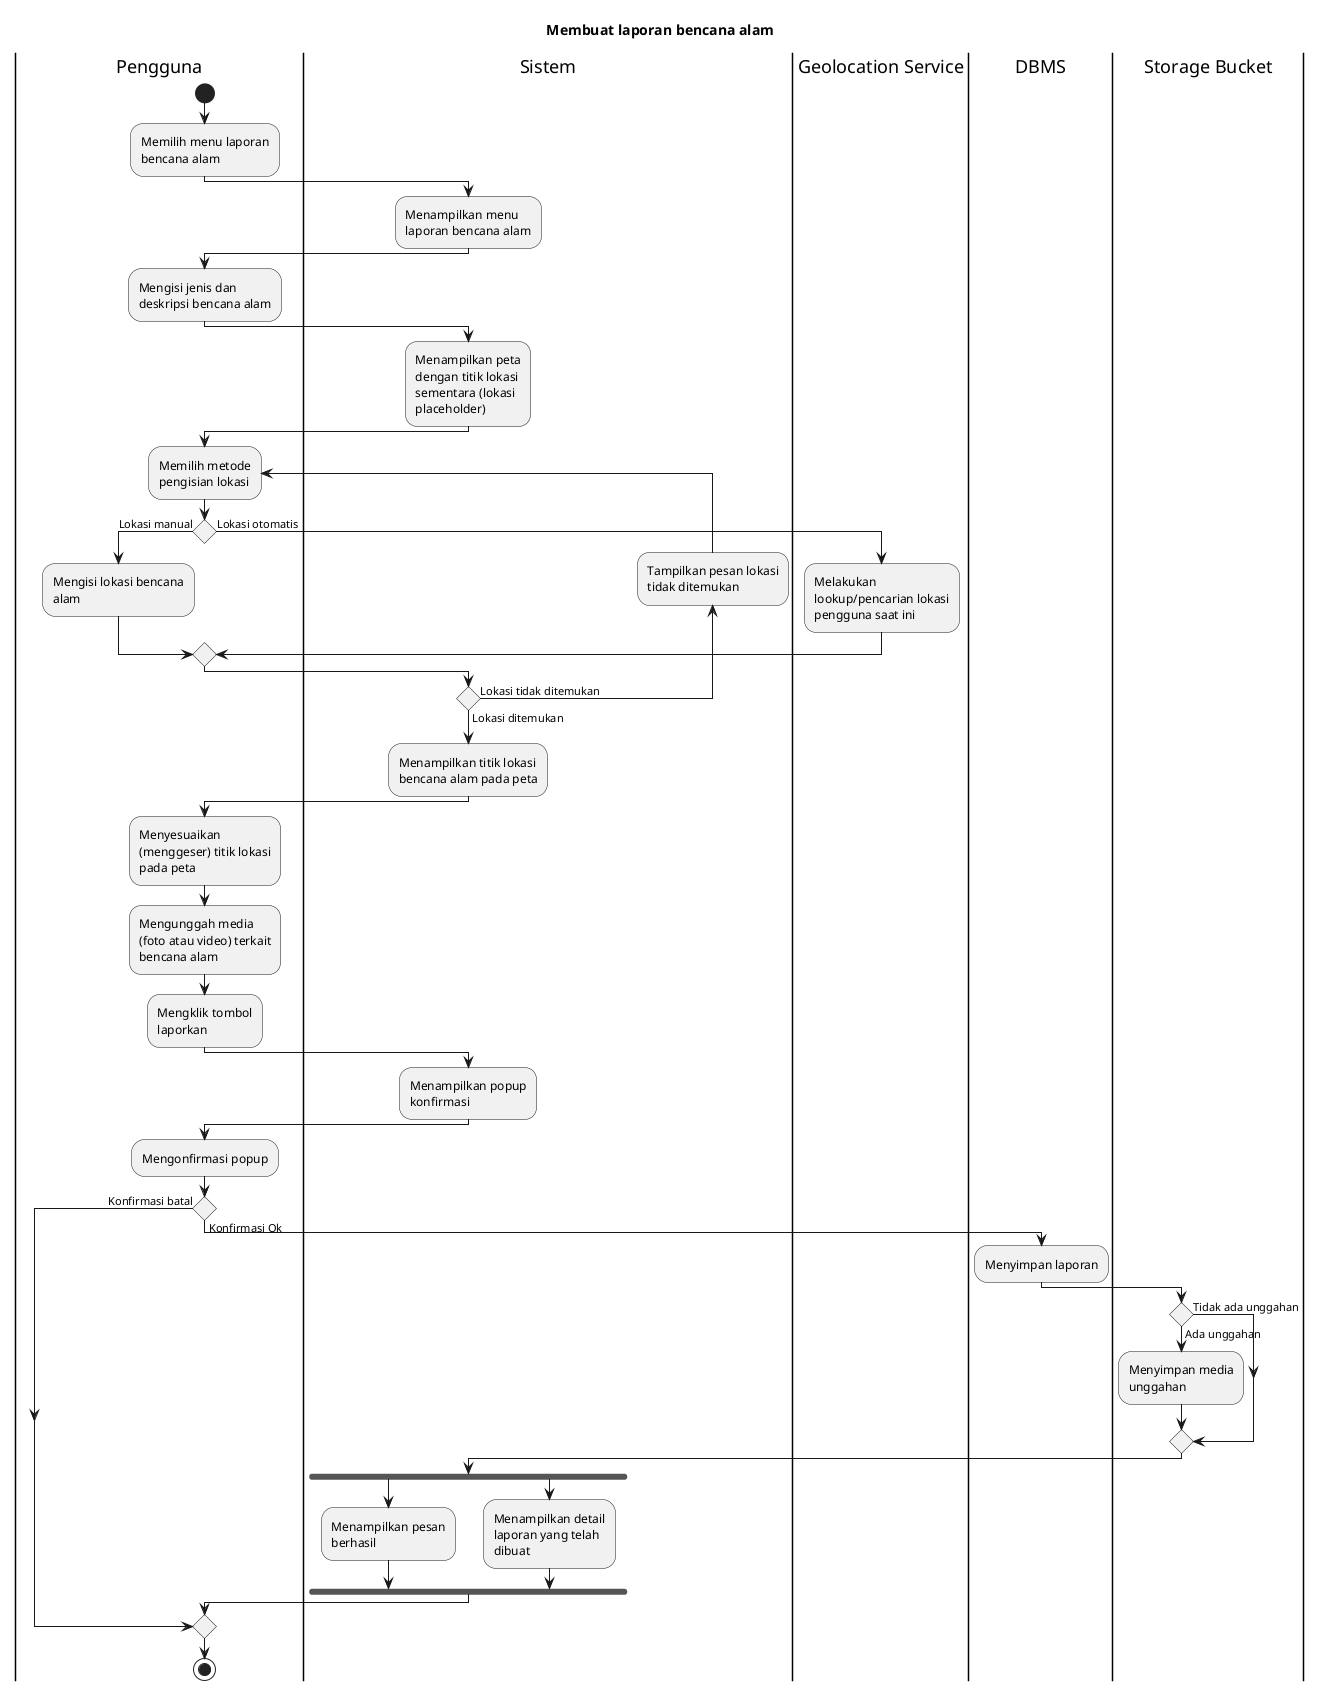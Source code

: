 @startuml UC-MAP-017 - Membuat laporan bencana alam
skinparam wrapWidth 140

title Membuat laporan bencana alam
 
|Pengguna|
start
:Memilih menu laporan bencana alam;

|Sistem|
:Menampilkan menu laporan bencana alam;

|Pengguna|
:Mengisi jenis dan deskripsi bencana alam;

|Sistem|
:Menampilkan peta dengan titik lokasi sementara (lokasi placeholder);

|Pengguna|
repeat:Memilih metode pengisian lokasi;
if () then (Lokasi manual)
  |Pengguna|
  :Mengisi lokasi bencana alam;
 
else (Lokasi otomatis)
  |Geolocation Service|
  :Melakukan lookup/pencarian lokasi pengguna saat ini;
endif

|Sistem|
backward:Tampilkan pesan lokasi tidak ditemukan;
repeat while () is (Lokasi tidak ditemukan) not (Lokasi ditemukan)

|Sistem|
:Menampilkan titik lokasi bencana alam pada peta;

|Pengguna|
:Menyesuaikan (menggeser) titik lokasi pada peta;

|Pengguna|
:Mengunggah media (foto atau video) terkait bencana alam;
:Mengklik tombol laporkan;

|Sistem|
:Menampilkan popup konfirmasi;

|Pengguna|
:Mengonfirmasi popup;

if () then (Konfirmasi batal)
else (Konfirmasi Ok)
  |DBMS|
  :Menyimpan laporan;

  |Storage Bucket|
  if () then (Tidak ada unggahan)
  else (Ada unggahan)
    :Menyimpan media unggahan;
  endif

  |Sistem|
  fork
    :Menampilkan pesan berhasil;
  fork again
    :Menampilkan detail laporan yang telah dibuat;
  endfork
endif

|Pengguna|
stop

@enduml